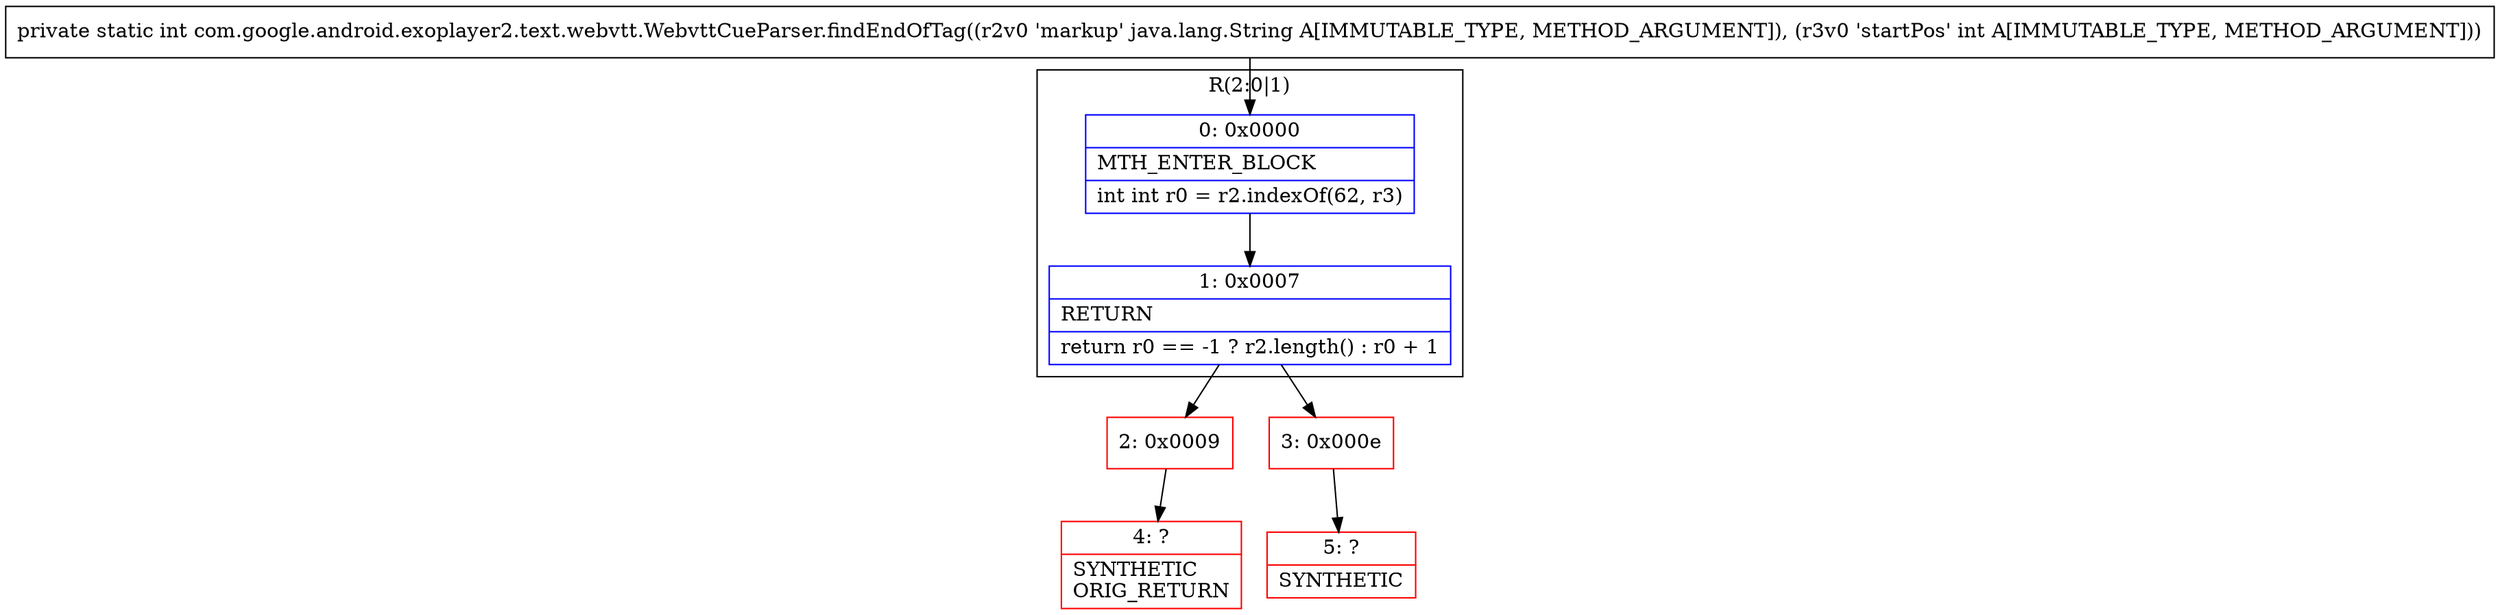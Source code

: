 digraph "CFG forcom.google.android.exoplayer2.text.webvtt.WebvttCueParser.findEndOfTag(Ljava\/lang\/String;I)I" {
subgraph cluster_Region_380121746 {
label = "R(2:0|1)";
node [shape=record,color=blue];
Node_0 [shape=record,label="{0\:\ 0x0000|MTH_ENTER_BLOCK\l|int int r0 = r2.indexOf(62, r3)\l}"];
Node_1 [shape=record,label="{1\:\ 0x0007|RETURN\l|return r0 == \-1 ? r2.length() : r0 + 1\l}"];
}
Node_2 [shape=record,color=red,label="{2\:\ 0x0009}"];
Node_3 [shape=record,color=red,label="{3\:\ 0x000e}"];
Node_4 [shape=record,color=red,label="{4\:\ ?|SYNTHETIC\lORIG_RETURN\l}"];
Node_5 [shape=record,color=red,label="{5\:\ ?|SYNTHETIC\l}"];
MethodNode[shape=record,label="{private static int com.google.android.exoplayer2.text.webvtt.WebvttCueParser.findEndOfTag((r2v0 'markup' java.lang.String A[IMMUTABLE_TYPE, METHOD_ARGUMENT]), (r3v0 'startPos' int A[IMMUTABLE_TYPE, METHOD_ARGUMENT])) }"];
MethodNode -> Node_0;
Node_0 -> Node_1;
Node_1 -> Node_2;
Node_1 -> Node_3;
Node_2 -> Node_4;
Node_3 -> Node_5;
}

